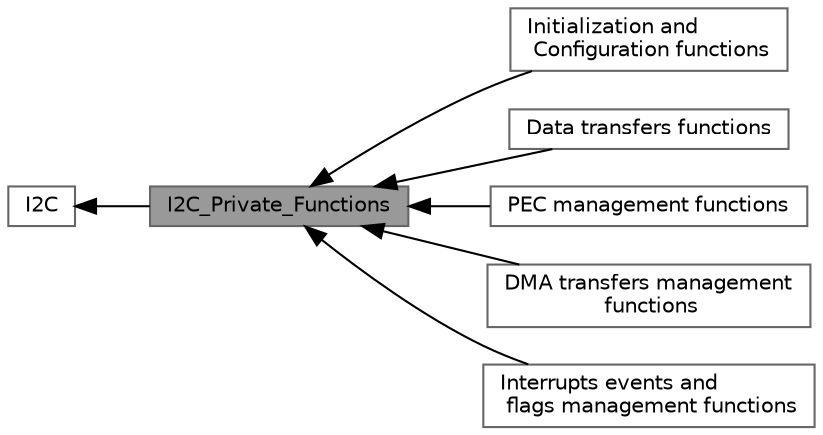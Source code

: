 digraph "I2C_Private_Functions"
{
 // LATEX_PDF_SIZE
  bgcolor="transparent";
  edge [fontname=Helvetica,fontsize=10,labelfontname=Helvetica,labelfontsize=10];
  node [fontname=Helvetica,fontsize=10,shape=box,height=0.2,width=0.4];
  rankdir=LR;
  Node2 [id="Node000002",label="I2C",height=0.2,width=0.4,color="grey40", fillcolor="white", style="filled",URL="$group___i2_c.html",tooltip="I2C driver modules."];
  Node3 [id="Node000003",label="Initialization and\l Configuration functions",height=0.2,width=0.4,color="grey40", fillcolor="white", style="filled",URL="$group___i2_c___group1.html",tooltip="Initialization and Configuration functions."];
  Node4 [id="Node000004",label="Data transfers functions",height=0.2,width=0.4,color="grey40", fillcolor="white", style="filled",URL="$group___i2_c___group2.html",tooltip="Data transfers functions."];
  Node5 [id="Node000005",label="PEC management functions",height=0.2,width=0.4,color="grey40", fillcolor="white", style="filled",URL="$group___i2_c___group3.html",tooltip="PEC management functions."];
  Node6 [id="Node000006",label="DMA transfers management\l functions",height=0.2,width=0.4,color="grey40", fillcolor="white", style="filled",URL="$group___i2_c___group4.html",tooltip="DMA transfers management functions."];
  Node7 [id="Node000007",label="Interrupts events and\l flags management functions",height=0.2,width=0.4,color="grey40", fillcolor="white", style="filled",URL="$group___i2_c___group5.html",tooltip="Interrupts, events and flags management functions."];
  Node1 [id="Node000001",label="I2C_Private_Functions",height=0.2,width=0.4,color="gray40", fillcolor="grey60", style="filled", fontcolor="black",tooltip=" "];
  Node2->Node1 [shape=plaintext, dir="back", style="solid"];
  Node1->Node3 [shape=plaintext, dir="back", style="solid"];
  Node1->Node4 [shape=plaintext, dir="back", style="solid"];
  Node1->Node5 [shape=plaintext, dir="back", style="solid"];
  Node1->Node6 [shape=plaintext, dir="back", style="solid"];
  Node1->Node7 [shape=plaintext, dir="back", style="solid"];
}
